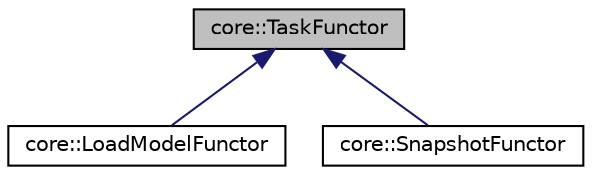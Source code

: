 digraph "core::TaskFunctor"
{
 // LATEX_PDF_SIZE
  edge [fontname="Helvetica",fontsize="10",labelfontname="Helvetica",labelfontsize="10"];
  node [fontname="Helvetica",fontsize="10",shape=record];
  Node1 [label="core::TaskFunctor",height=0.2,width=0.4,color="black", fillcolor="grey75", style="filled", fontcolor="black",tooltip=" "];
  Node1 -> Node2 [dir="back",color="midnightblue",fontsize="10",style="solid",fontname="Helvetica"];
  Node2 [label="core::LoadModelFunctor",height=0.2,width=0.4,color="black", fillcolor="white", style="filled",URL="$d2/d4d/classcore_1_1LoadModelFunctor.html",tooltip=" "];
  Node1 -> Node3 [dir="back",color="midnightblue",fontsize="10",style="solid",fontname="Helvetica"];
  Node3 [label="core::SnapshotFunctor",height=0.2,width=0.4,color="black", fillcolor="white", style="filled",URL="$d4/d3b/classcore_1_1SnapshotFunctor.html",tooltip=" "];
}
